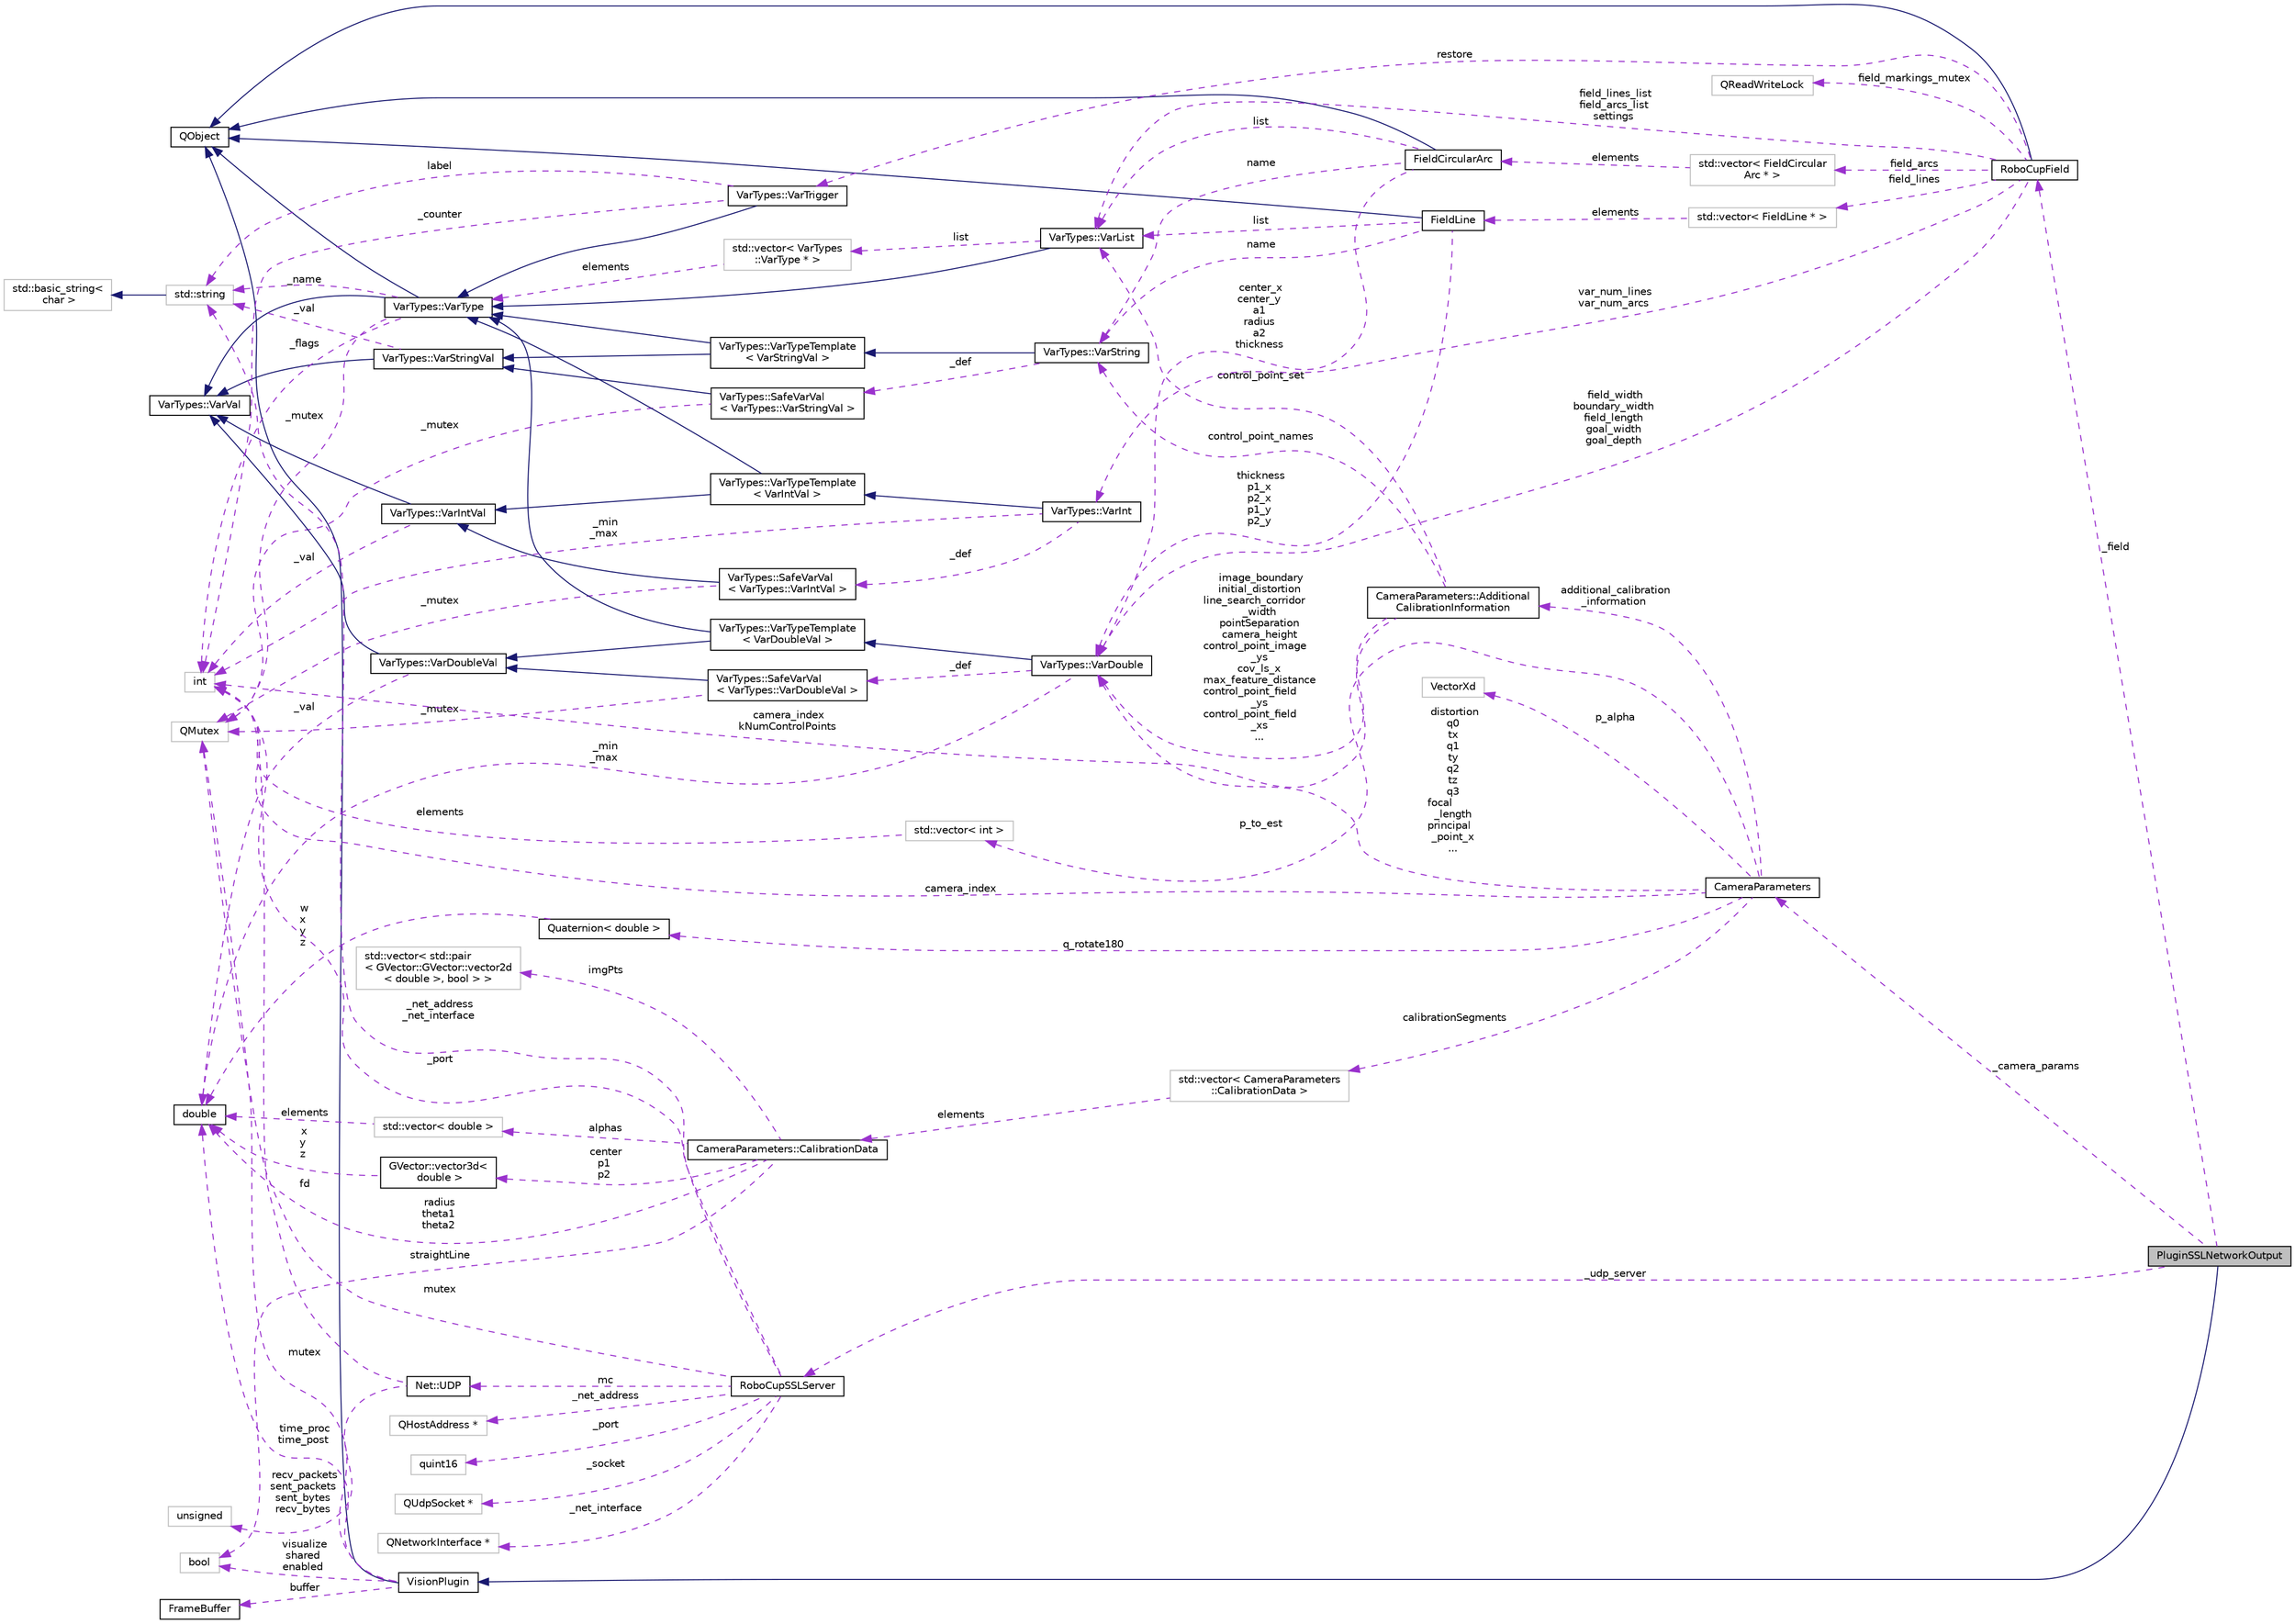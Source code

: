 digraph "PluginSSLNetworkOutput"
{
 // INTERACTIVE_SVG=YES
  edge [fontname="Helvetica",fontsize="10",labelfontname="Helvetica",labelfontsize="10"];
  node [fontname="Helvetica",fontsize="10",shape=record];
  rankdir="LR";
  Node1 [label="PluginSSLNetworkOutput",height=0.2,width=0.4,color="black", fillcolor="grey75", style="filled", fontcolor="black"];
  Node2 -> Node1 [dir="back",color="midnightblue",fontsize="10",style="solid",fontname="Helvetica"];
  Node2 [label="VisionPlugin",height=0.2,width=0.4,color="black", fillcolor="white", style="filled",URL="$d8/d1e/class_vision_plugin.html",tooltip="A base class for general vision processing plugin. "];
  Node3 -> Node2 [dir="back",color="midnightblue",fontsize="10",style="solid",fontname="Helvetica"];
  Node3 [label="QObject",height=0.2,width=0.4,color="black", fillcolor="white", style="filled",URL="$dc/d4f/class_q_object.html"];
  Node4 -> Node2 [dir="back",color="darkorchid3",fontsize="10",style="dashed",label=" time_proc\ntime_post" ,fontname="Helvetica"];
  Node4 [label="double",height=0.2,width=0.4,color="black", fillcolor="white", style="filled",URL="$df/de6/classdouble.html"];
  Node5 -> Node2 [dir="back",color="darkorchid3",fontsize="10",style="dashed",label=" buffer" ,fontname="Helvetica"];
  Node5 [label="FrameBuffer",height=0.2,width=0.4,color="black", fillcolor="white", style="filled",URL="$d8/d23/class_frame_buffer.html",tooltip="A RingBuffer consisting of items of type FrameData. "];
  Node6 -> Node2 [dir="back",color="darkorchid3",fontsize="10",style="dashed",label=" visualize\nshared\nenabled" ,fontname="Helvetica"];
  Node6 [label="bool",height=0.2,width=0.4,color="grey75", fillcolor="white", style="filled"];
  Node7 -> Node2 [dir="back",color="darkorchid3",fontsize="10",style="dashed",label=" mutex" ,fontname="Helvetica"];
  Node7 [label="QMutex",height=0.2,width=0.4,color="grey75", fillcolor="white", style="filled"];
  Node8 -> Node1 [dir="back",color="darkorchid3",fontsize="10",style="dashed",label=" _field" ,fontname="Helvetica"];
  Node8 [label="RoboCupField",height=0.2,width=0.4,color="black", fillcolor="white", style="filled",URL="$d2/d6f/class_robo_cup_field.html",tooltip="Definition of all variables for a symmetric, regulation-style RoboCup SSL field. "];
  Node3 -> Node8 [dir="back",color="midnightblue",fontsize="10",style="solid",fontname="Helvetica"];
  Node9 -> Node8 [dir="back",color="darkorchid3",fontsize="10",style="dashed",label=" field_lines_list\nfield_arcs_list\nsettings" ,fontname="Helvetica"];
  Node9 [label="VarTypes::VarList",height=0.2,width=0.4,color="black", fillcolor="white", style="filled",URL="$d1/d74/class_var_types_1_1_var_list.html",tooltip="This is the list type of the VarTypes system. "];
  Node10 -> Node9 [dir="back",color="midnightblue",fontsize="10",style="solid",fontname="Helvetica"];
  Node10 [label="VarTypes::VarType",height=0.2,width=0.4,color="black", fillcolor="white", style="filled",URL="$d4/d59/class_var_types_1_1_var_type.html",tooltip="The base class of the VarTypes system. "];
  Node3 -> Node10 [dir="back",color="midnightblue",fontsize="10",style="solid",fontname="Helvetica"];
  Node11 -> Node10 [dir="back",color="midnightblue",fontsize="10",style="solid",fontname="Helvetica"];
  Node11 [label="VarTypes::VarVal",height=0.2,width=0.4,color="black", fillcolor="white", style="filled",URL="$d6/de8/class_var_types_1_1_var_val.html"];
  Node12 -> Node10 [dir="back",color="darkorchid3",fontsize="10",style="dashed",label=" _flags" ,fontname="Helvetica"];
  Node12 [label="int",height=0.2,width=0.4,color="grey75", fillcolor="white", style="filled"];
  Node13 -> Node10 [dir="back",color="darkorchid3",fontsize="10",style="dashed",label=" _name" ,fontname="Helvetica"];
  Node13 [label="std::string",height=0.2,width=0.4,color="grey75", fillcolor="white", style="filled",tooltip="STL class. "];
  Node14 -> Node13 [dir="back",color="midnightblue",fontsize="10",style="solid",fontname="Helvetica"];
  Node14 [label="std::basic_string\<\l char \>",height=0.2,width=0.4,color="grey75", fillcolor="white", style="filled",tooltip="STL class. "];
  Node7 -> Node10 [dir="back",color="darkorchid3",fontsize="10",style="dashed",label=" _mutex" ,fontname="Helvetica"];
  Node15 -> Node9 [dir="back",color="darkorchid3",fontsize="10",style="dashed",label=" list" ,fontname="Helvetica"];
  Node15 [label="std::vector\< VarTypes\l::VarType * \>",height=0.2,width=0.4,color="grey75", fillcolor="white", style="filled"];
  Node10 -> Node15 [dir="back",color="darkorchid3",fontsize="10",style="dashed",label=" elements" ,fontname="Helvetica"];
  Node16 -> Node8 [dir="back",color="darkorchid3",fontsize="10",style="dashed",label=" var_num_lines\nvar_num_arcs" ,fontname="Helvetica"];
  Node16 [label="VarTypes::VarInt",height=0.2,width=0.4,color="black", fillcolor="white", style="filled",URL="$d0/d6c/class_var_types_1_1_var_int.html",tooltip="A Vartype for storing integers. "];
  Node17 -> Node16 [dir="back",color="midnightblue",fontsize="10",style="solid",fontname="Helvetica"];
  Node17 [label="VarTypes::VarTypeTemplate\l\< VarIntVal \>",height=0.2,width=0.4,color="black", fillcolor="white", style="filled",URL="$d7/d38/class_var_types_1_1_var_type_template.html"];
  Node10 -> Node17 [dir="back",color="midnightblue",fontsize="10",style="solid",fontname="Helvetica"];
  Node18 -> Node17 [dir="back",color="midnightblue",fontsize="10",style="solid",fontname="Helvetica"];
  Node18 [label="VarTypes::VarIntVal",height=0.2,width=0.4,color="black", fillcolor="white", style="filled",URL="$d4/dc9/class_var_types_1_1_var_int_val.html",tooltip="A Vartype for storing integers. "];
  Node11 -> Node18 [dir="back",color="midnightblue",fontsize="10",style="solid",fontname="Helvetica"];
  Node12 -> Node18 [dir="back",color="darkorchid3",fontsize="10",style="dashed",label=" _val" ,fontname="Helvetica"];
  Node19 -> Node16 [dir="back",color="darkorchid3",fontsize="10",style="dashed",label=" _def" ,fontname="Helvetica"];
  Node19 [label="VarTypes::SafeVarVal\l\< VarTypes::VarIntVal \>",height=0.2,width=0.4,color="black", fillcolor="white", style="filled",URL="$d2/dc4/class_var_types_1_1_safe_var_val.html"];
  Node18 -> Node19 [dir="back",color="midnightblue",fontsize="10",style="solid",fontname="Helvetica"];
  Node7 -> Node19 [dir="back",color="darkorchid3",fontsize="10",style="dashed",label=" _mutex" ,fontname="Helvetica"];
  Node12 -> Node16 [dir="back",color="darkorchid3",fontsize="10",style="dashed",label=" _min\n_max" ,fontname="Helvetica"];
  Node20 -> Node8 [dir="back",color="darkorchid3",fontsize="10",style="dashed",label=" field_arcs" ,fontname="Helvetica"];
  Node20 [label="std::vector\< FieldCircular\lArc * \>",height=0.2,width=0.4,color="grey75", fillcolor="white", style="filled"];
  Node21 -> Node20 [dir="back",color="darkorchid3",fontsize="10",style="dashed",label=" elements" ,fontname="Helvetica"];
  Node21 [label="FieldCircularArc",height=0.2,width=0.4,color="black", fillcolor="white", style="filled",URL="$da/d15/class_field_circular_arc.html"];
  Node3 -> Node21 [dir="back",color="midnightblue",fontsize="10",style="solid",fontname="Helvetica"];
  Node9 -> Node21 [dir="back",color="darkorchid3",fontsize="10",style="dashed",label=" list" ,fontname="Helvetica"];
  Node22 -> Node21 [dir="back",color="darkorchid3",fontsize="10",style="dashed",label=" center_x\ncenter_y\na1\nradius\na2\nthickness" ,fontname="Helvetica"];
  Node22 [label="VarTypes::VarDouble",height=0.2,width=0.4,color="black", fillcolor="white", style="filled",URL="$d6/de9/class_var_types_1_1_var_double.html",tooltip="A Vartype for storing double precision floating points. "];
  Node23 -> Node22 [dir="back",color="midnightblue",fontsize="10",style="solid",fontname="Helvetica"];
  Node23 [label="VarTypes::VarTypeTemplate\l\< VarDoubleVal \>",height=0.2,width=0.4,color="black", fillcolor="white", style="filled",URL="$d7/d38/class_var_types_1_1_var_type_template.html"];
  Node10 -> Node23 [dir="back",color="midnightblue",fontsize="10",style="solid",fontname="Helvetica"];
  Node24 -> Node23 [dir="back",color="midnightblue",fontsize="10",style="solid",fontname="Helvetica"];
  Node24 [label="VarTypes::VarDoubleVal",height=0.2,width=0.4,color="black", fillcolor="white", style="filled",URL="$db/d0f/class_var_types_1_1_var_double_val.html"];
  Node11 -> Node24 [dir="back",color="midnightblue",fontsize="10",style="solid",fontname="Helvetica"];
  Node4 -> Node24 [dir="back",color="darkorchid3",fontsize="10",style="dashed",label=" _val" ,fontname="Helvetica"];
  Node4 -> Node22 [dir="back",color="darkorchid3",fontsize="10",style="dashed",label=" _min\n_max" ,fontname="Helvetica"];
  Node25 -> Node22 [dir="back",color="darkorchid3",fontsize="10",style="dashed",label=" _def" ,fontname="Helvetica"];
  Node25 [label="VarTypes::SafeVarVal\l\< VarTypes::VarDoubleVal \>",height=0.2,width=0.4,color="black", fillcolor="white", style="filled",URL="$d2/dc4/class_var_types_1_1_safe_var_val.html"];
  Node24 -> Node25 [dir="back",color="midnightblue",fontsize="10",style="solid",fontname="Helvetica"];
  Node7 -> Node25 [dir="back",color="darkorchid3",fontsize="10",style="dashed",label=" _mutex" ,fontname="Helvetica"];
  Node26 -> Node21 [dir="back",color="darkorchid3",fontsize="10",style="dashed",label=" name" ,fontname="Helvetica"];
  Node26 [label="VarTypes::VarString",height=0.2,width=0.4,color="black", fillcolor="white", style="filled",URL="$d5/deb/class_var_types_1_1_var_string.html",tooltip="This is the string VarType of the VarTypes system. "];
  Node27 -> Node26 [dir="back",color="midnightblue",fontsize="10",style="solid",fontname="Helvetica"];
  Node27 [label="VarTypes::VarTypeTemplate\l\< VarStringVal \>",height=0.2,width=0.4,color="black", fillcolor="white", style="filled",URL="$d7/d38/class_var_types_1_1_var_type_template.html"];
  Node10 -> Node27 [dir="back",color="midnightblue",fontsize="10",style="solid",fontname="Helvetica"];
  Node28 -> Node27 [dir="back",color="midnightblue",fontsize="10",style="solid",fontname="Helvetica"];
  Node28 [label="VarTypes::VarStringVal",height=0.2,width=0.4,color="black", fillcolor="white", style="filled",URL="$db/d2f/class_var_types_1_1_var_string_val.html",tooltip="This is the string VarTypeVal of the VarTypes system. "];
  Node11 -> Node28 [dir="back",color="midnightblue",fontsize="10",style="solid",fontname="Helvetica"];
  Node13 -> Node28 [dir="back",color="darkorchid3",fontsize="10",style="dashed",label=" _val" ,fontname="Helvetica"];
  Node29 -> Node26 [dir="back",color="darkorchid3",fontsize="10",style="dashed",label=" _def" ,fontname="Helvetica"];
  Node29 [label="VarTypes::SafeVarVal\l\< VarTypes::VarStringVal \>",height=0.2,width=0.4,color="black", fillcolor="white", style="filled",URL="$d2/dc4/class_var_types_1_1_safe_var_val.html"];
  Node28 -> Node29 [dir="back",color="midnightblue",fontsize="10",style="solid",fontname="Helvetica"];
  Node7 -> Node29 [dir="back",color="darkorchid3",fontsize="10",style="dashed",label=" _mutex" ,fontname="Helvetica"];
  Node22 -> Node8 [dir="back",color="darkorchid3",fontsize="10",style="dashed",label=" field_width\nboundary_width\nfield_length\ngoal_width\ngoal_depth" ,fontname="Helvetica"];
  Node30 -> Node8 [dir="back",color="darkorchid3",fontsize="10",style="dashed",label=" field_lines" ,fontname="Helvetica"];
  Node30 [label="std::vector\< FieldLine * \>",height=0.2,width=0.4,color="grey75", fillcolor="white", style="filled"];
  Node31 -> Node30 [dir="back",color="darkorchid3",fontsize="10",style="dashed",label=" elements" ,fontname="Helvetica"];
  Node31 [label="FieldLine",height=0.2,width=0.4,color="black", fillcolor="white", style="filled",URL="$db/dda/class_field_line.html"];
  Node3 -> Node31 [dir="back",color="midnightblue",fontsize="10",style="solid",fontname="Helvetica"];
  Node9 -> Node31 [dir="back",color="darkorchid3",fontsize="10",style="dashed",label=" list" ,fontname="Helvetica"];
  Node22 -> Node31 [dir="back",color="darkorchid3",fontsize="10",style="dashed",label=" thickness\np1_x\np2_x\np1_y\np2_y" ,fontname="Helvetica"];
  Node26 -> Node31 [dir="back",color="darkorchid3",fontsize="10",style="dashed",label=" name" ,fontname="Helvetica"];
  Node32 -> Node8 [dir="back",color="darkorchid3",fontsize="10",style="dashed",label=" restore" ,fontname="Helvetica"];
  Node32 [label="VarTypes::VarTrigger",height=0.2,width=0.4,color="black", fillcolor="white", style="filled",URL="$d8/d89/class_var_types_1_1_var_trigger.html",tooltip="This is a Trigger-like VarType of the VarTypes system. "];
  Node10 -> Node32 [dir="back",color="midnightblue",fontsize="10",style="solid",fontname="Helvetica"];
  Node12 -> Node32 [dir="back",color="darkorchid3",fontsize="10",style="dashed",label=" _counter" ,fontname="Helvetica"];
  Node13 -> Node32 [dir="back",color="darkorchid3",fontsize="10",style="dashed",label=" label" ,fontname="Helvetica"];
  Node33 -> Node8 [dir="back",color="darkorchid3",fontsize="10",style="dashed",label=" field_markings_mutex" ,fontname="Helvetica"];
  Node33 [label="QReadWriteLock",height=0.2,width=0.4,color="grey75", fillcolor="white", style="filled"];
  Node34 -> Node1 [dir="back",color="darkorchid3",fontsize="10",style="dashed",label=" _camera_params" ,fontname="Helvetica"];
  Node34 [label="CameraParameters",height=0.2,width=0.4,color="black", fillcolor="white", style="filled",URL="$d7/df2/class_camera_parameters.html",tooltip="Intrinsic and extrinsic camera parameters. "];
  Node22 -> Node34 [dir="back",color="darkorchid3",fontsize="10",style="dashed",label=" distortion\nq0\ntx\nq1\nty\nq2\ntz\nq3\nfocal\l_length\nprincipal\l_point_x\n..." ,fontname="Helvetica"];
  Node35 -> Node34 [dir="back",color="darkorchid3",fontsize="10",style="dashed",label=" p_alpha" ,fontname="Helvetica"];
  Node35 [label="VectorXd",height=0.2,width=0.4,color="grey75", fillcolor="white", style="filled"];
  Node36 -> Node34 [dir="back",color="darkorchid3",fontsize="10",style="dashed",label=" additional_calibration\l_information" ,fontname="Helvetica"];
  Node36 [label="CameraParameters::Additional\lCalibrationInformation",height=0.2,width=0.4,color="black", fillcolor="white", style="filled",URL="$d3/d35/class_camera_parameters_1_1_additional_calibration_information.html",tooltip="Some additional data used for calibration. "];
  Node9 -> Node36 [dir="back",color="darkorchid3",fontsize="10",style="dashed",label=" control_point_set" ,fontname="Helvetica"];
  Node22 -> Node36 [dir="back",color="darkorchid3",fontsize="10",style="dashed",label=" image_boundary\ninitial_distortion\nline_search_corridor\l_width\npointSeparation\ncamera_height\ncontrol_point_image\l_ys\ncov_ls_x\nmax_feature_distance\ncontrol_point_field\l_ys\ncontrol_point_field\l_xs\n..." ,fontname="Helvetica"];
  Node26 -> Node36 [dir="back",color="darkorchid3",fontsize="10",style="dashed",label=" control_point_names" ,fontname="Helvetica"];
  Node12 -> Node36 [dir="back",color="darkorchid3",fontsize="10",style="dashed",label=" camera_index\nkNumControlPoints" ,fontname="Helvetica"];
  Node12 -> Node34 [dir="back",color="darkorchid3",fontsize="10",style="dashed",label=" camera_index" ,fontname="Helvetica"];
  Node37 -> Node34 [dir="back",color="darkorchid3",fontsize="10",style="dashed",label=" q_rotate180" ,fontname="Helvetica"];
  Node37 [label="Quaternion\< double \>",height=0.2,width=0.4,color="black", fillcolor="white", style="filled",URL="$dc/de3/class_quaternion.html"];
  Node4 -> Node37 [dir="back",color="darkorchid3",fontsize="10",style="dashed",label=" w\nx\ny\nz" ,fontname="Helvetica"];
  Node38 -> Node34 [dir="back",color="darkorchid3",fontsize="10",style="dashed",label=" p_to_est" ,fontname="Helvetica"];
  Node38 [label="std::vector\< int \>",height=0.2,width=0.4,color="grey75", fillcolor="white", style="filled"];
  Node12 -> Node38 [dir="back",color="darkorchid3",fontsize="10",style="dashed",label=" elements" ,fontname="Helvetica"];
  Node39 -> Node34 [dir="back",color="darkorchid3",fontsize="10",style="dashed",label=" calibrationSegments" ,fontname="Helvetica"];
  Node39 [label="std::vector\< CameraParameters\l::CalibrationData \>",height=0.2,width=0.4,color="grey75", fillcolor="white", style="filled"];
  Node40 -> Node39 [dir="back",color="darkorchid3",fontsize="10",style="dashed",label=" elements" ,fontname="Helvetica"];
  Node40 [label="CameraParameters::CalibrationData",height=0.2,width=0.4,color="black", fillcolor="white", style="filled",URL="$d7/d34/class_camera_parameters_1_1_calibration_data.html",tooltip="Additional structure for holding information about image points on line segments. ..."];
  Node4 -> Node40 [dir="back",color="darkorchid3",fontsize="10",style="dashed",label=" radius\ntheta1\ntheta2" ,fontname="Helvetica"];
  Node6 -> Node40 [dir="back",color="darkorchid3",fontsize="10",style="dashed",label=" straightLine" ,fontname="Helvetica"];
  Node41 -> Node40 [dir="back",color="darkorchid3",fontsize="10",style="dashed",label=" imgPts" ,fontname="Helvetica"];
  Node41 [label="std::vector\< std::pair\l\< GVector::GVector::vector2d\l\< double \>, bool \> \>",height=0.2,width=0.4,color="grey75", fillcolor="white", style="filled"];
  Node42 -> Node40 [dir="back",color="darkorchid3",fontsize="10",style="dashed",label=" alphas" ,fontname="Helvetica"];
  Node42 [label="std::vector\< double \>",height=0.2,width=0.4,color="grey75", fillcolor="white", style="filled"];
  Node4 -> Node42 [dir="back",color="darkorchid3",fontsize="10",style="dashed",label=" elements" ,fontname="Helvetica"];
  Node43 -> Node40 [dir="back",color="darkorchid3",fontsize="10",style="dashed",label=" center\np1\np2" ,fontname="Helvetica"];
  Node43 [label="GVector::vector3d\<\l double \>",height=0.2,width=0.4,color="black", fillcolor="white", style="filled",URL="$d7/db8/class_g_vector_1_1vector3d.html"];
  Node4 -> Node43 [dir="back",color="darkorchid3",fontsize="10",style="dashed",label=" x\ny\nz" ,fontname="Helvetica"];
  Node44 -> Node1 [dir="back",color="darkorchid3",fontsize="10",style="dashed",label=" _udp_server" ,fontname="Helvetica"];
  Node44 [label="RoboCupSSLServer",height=0.2,width=0.4,color="black", fillcolor="white", style="filled",URL="$d7/db4/class_robo_cup_s_s_l_server.html"];
  Node45 -> Node44 [dir="back",color="darkorchid3",fontsize="10",style="dashed",label=" _port" ,fontname="Helvetica"];
  Node45 [label="quint16",height=0.2,width=0.4,color="grey75", fillcolor="white", style="filled"];
  Node46 -> Node44 [dir="back",color="darkorchid3",fontsize="10",style="dashed",label=" mc" ,fontname="Helvetica"];
  Node46 [label="Net::UDP",height=0.2,width=0.4,color="black", fillcolor="white", style="filled",URL="$de/d3b/class_net_1_1_u_d_p.html"];
  Node12 -> Node46 [dir="back",color="darkorchid3",fontsize="10",style="dashed",label=" fd" ,fontname="Helvetica"];
  Node47 -> Node46 [dir="back",color="darkorchid3",fontsize="10",style="dashed",label=" recv_packets\nsent_packets\nsent_bytes\nrecv_bytes" ,fontname="Helvetica"];
  Node47 [label="unsigned",height=0.2,width=0.4,color="grey75", fillcolor="white", style="filled"];
  Node12 -> Node44 [dir="back",color="darkorchid3",fontsize="10",style="dashed",label=" _port" ,fontname="Helvetica"];
  Node48 -> Node44 [dir="back",color="darkorchid3",fontsize="10",style="dashed",label=" _socket" ,fontname="Helvetica"];
  Node48 [label="QUdpSocket *",height=0.2,width=0.4,color="grey75", fillcolor="white", style="filled"];
  Node13 -> Node44 [dir="back",color="darkorchid3",fontsize="10",style="dashed",label=" _net_address\n_net_interface" ,fontname="Helvetica"];
  Node49 -> Node44 [dir="back",color="darkorchid3",fontsize="10",style="dashed",label=" _net_interface" ,fontname="Helvetica"];
  Node49 [label="QNetworkInterface *",height=0.2,width=0.4,color="grey75", fillcolor="white", style="filled"];
  Node7 -> Node44 [dir="back",color="darkorchid3",fontsize="10",style="dashed",label=" mutex" ,fontname="Helvetica"];
  Node50 -> Node44 [dir="back",color="darkorchid3",fontsize="10",style="dashed",label=" _net_address" ,fontname="Helvetica"];
  Node50 [label="QHostAddress *",height=0.2,width=0.4,color="grey75", fillcolor="white", style="filled"];
}
